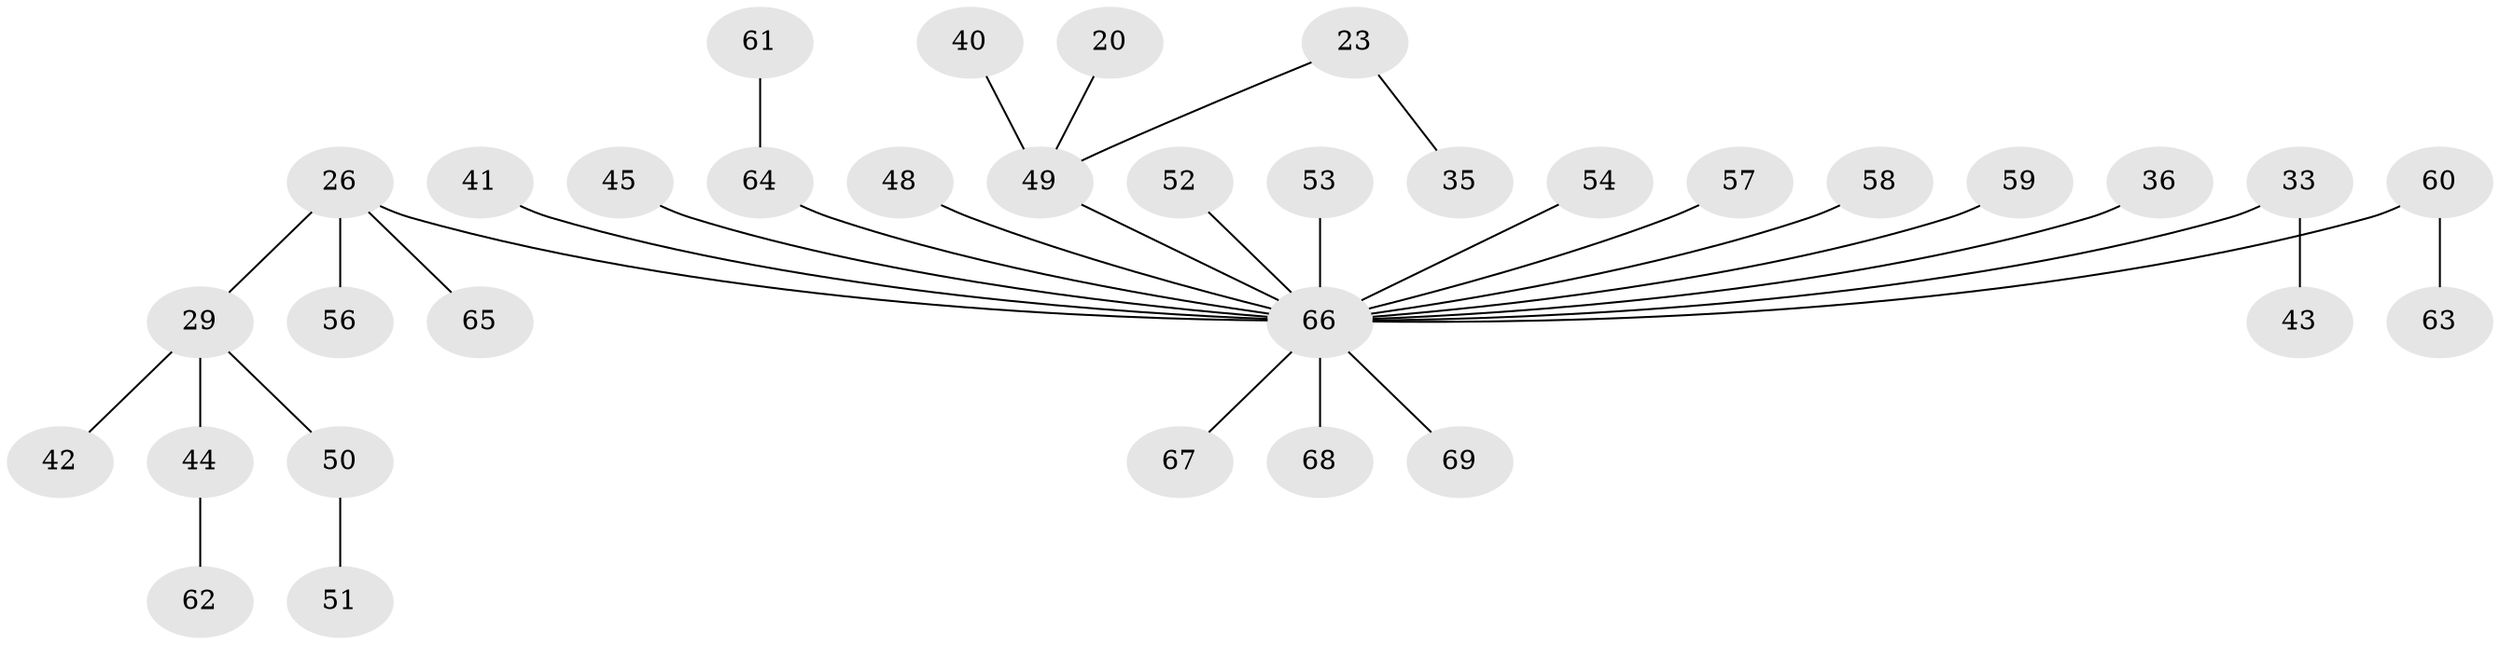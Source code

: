 // original degree distribution, {6: 0.043478260869565216, 5: 0.028985507246376812, 4: 0.057971014492753624, 3: 0.14492753623188406, 1: 0.5507246376811594, 2: 0.17391304347826086}
// Generated by graph-tools (version 1.1) at 2025/53/03/09/25 04:53:47]
// undirected, 34 vertices, 33 edges
graph export_dot {
graph [start="1"]
  node [color=gray90,style=filled];
  20;
  23;
  26 [super="+22+10+25"];
  29;
  33;
  35;
  36;
  40;
  41;
  42;
  43;
  44;
  45;
  48;
  49 [super="+19"];
  50;
  51;
  52;
  53;
  54;
  56;
  57;
  58;
  59;
  60;
  61;
  62;
  63;
  64 [super="+46+47+55"];
  65;
  66 [super="+4+16+3+7+21+27+14+28+30+31+34+38+39+32+13+37"];
  67;
  68;
  69;
  20 -- 49;
  23 -- 35;
  23 -- 49;
  26 -- 29;
  26 -- 65;
  26 -- 56;
  26 -- 66;
  29 -- 42;
  29 -- 44;
  29 -- 50;
  33 -- 43;
  33 -- 66;
  36 -- 66;
  40 -- 49;
  41 -- 66;
  44 -- 62;
  45 -- 66;
  48 -- 66;
  49 -- 66;
  50 -- 51;
  52 -- 66;
  53 -- 66;
  54 -- 66;
  57 -- 66;
  58 -- 66;
  59 -- 66;
  60 -- 63;
  60 -- 66;
  61 -- 64;
  64 -- 66;
  66 -- 69;
  66 -- 68;
  66 -- 67;
}
